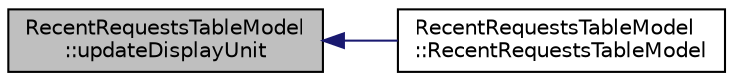 digraph "RecentRequestsTableModel::updateDisplayUnit"
{
  edge [fontname="Helvetica",fontsize="10",labelfontname="Helvetica",labelfontsize="10"];
  node [fontname="Helvetica",fontsize="10",shape=record];
  rankdir="LR";
  Node108 [label="RecentRequestsTableModel\l::updateDisplayUnit",height=0.2,width=0.4,color="black", fillcolor="grey75", style="filled", fontcolor="black"];
  Node108 -> Node109 [dir="back",color="midnightblue",fontsize="10",style="solid",fontname="Helvetica"];
  Node109 [label="RecentRequestsTableModel\l::RecentRequestsTableModel",height=0.2,width=0.4,color="black", fillcolor="white", style="filled",URL="$class_recent_requests_table_model.html#ab3ef691b8c34e6d6e5ae0bdf7953a360"];
}
